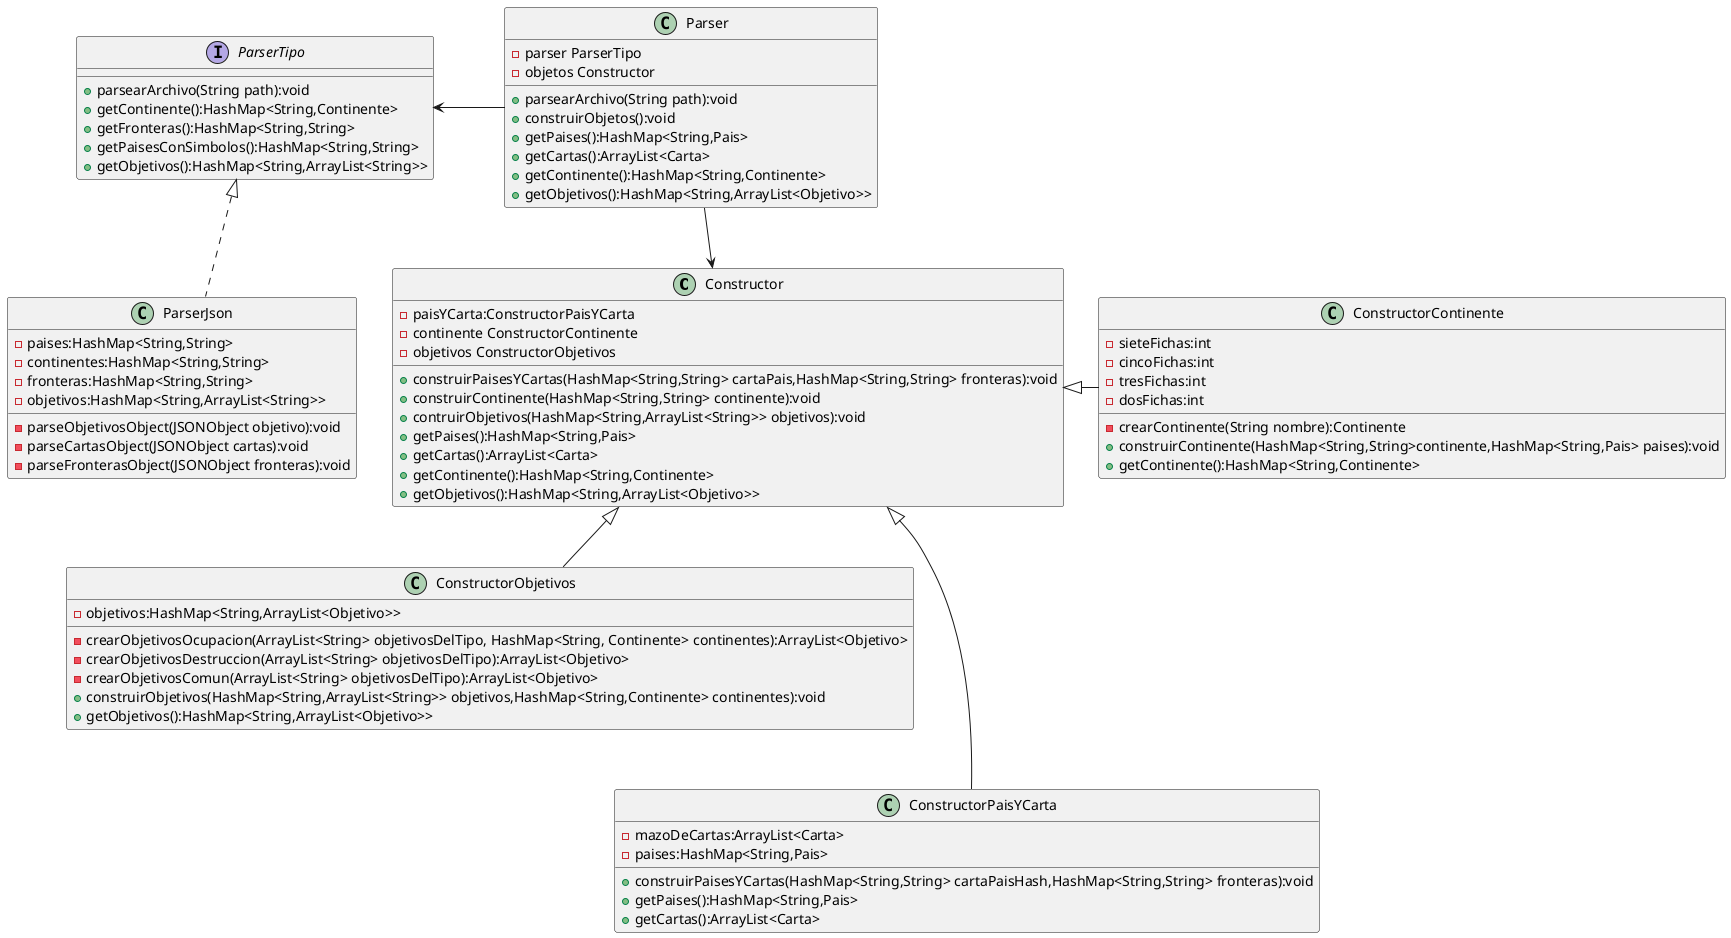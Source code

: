 @startuml
class Constructor{
- paisYCarta:ConstructorPaisYCarta
- continente ConstructorContinente
- objetivos ConstructorObjetivos
+ construirPaisesYCartas(HashMap<String,String> cartaPais,HashMap<String,String> fronteras):void
+ construirContinente(HashMap<String,String> continente):void
+ contruirObjetivos(HashMap<String,ArrayList<String>> objetivos):void
+ getPaises():HashMap<String,Pais>
+ getCartas():ArrayList<Carta>
+ getContinente():HashMap<String,Continente>
+ getObjetivos():HashMap<String,ArrayList<Objetivo>>
}

class ConstructorContinente{
- sieteFichas:int
- cincoFichas:int
- tresFichas:int
- dosFichas:int
- crearContinente(String nombre):Continente
+ construirContinente(HashMap<String,String>continente,HashMap<String,Pais> paises):void
+ getContinente():HashMap<String,Continente>
}

class ConstructorObjetivos{
- objetivos:HashMap<String,ArrayList<Objetivo>>
- crearObjetivosOcupacion(ArrayList<String> objetivosDelTipo, HashMap<String, Continente> continentes):ArrayList<Objetivo>
- crearObjetivosDestruccion(ArrayList<String> objetivosDelTipo):ArrayList<Objetivo>
- crearObjetivosComun(ArrayList<String> objetivosDelTipo):ArrayList<Objetivo>
+ construirObjetivos(HashMap<String,ArrayList<String>> objetivos,HashMap<String,Continente> continentes):void
+ getObjetivos():HashMap<String,ArrayList<Objetivo>>
}

class ConstructorPaisYCarta{
- mazoDeCartas:ArrayList<Carta>
- paises:HashMap<String,Pais>
+ construirPaisesYCartas(HashMap<String,String> cartaPaisHash,HashMap<String,String> fronteras):void
+ getPaises():HashMap<String,Pais>
+ getCartas():ArrayList<Carta>
}

class Parser{
- parser ParserTipo
- objetos Constructor
+ parsearArchivo(String path):void
+ construirObjetos():void
+ getPaises():HashMap<String,Pais>
+ getCartas():ArrayList<Carta>
+ getContinente():HashMap<String,Continente>
+ getObjetivos():HashMap<String,ArrayList<Objetivo>>
}

interface ParserTipo{
+ parsearArchivo(String path):void
+ getContinente():HashMap<String,Continente>
+ getFronteras():HashMap<String,String>
+ getPaisesConSimbolos():HashMap<String,String>
+ getObjetivos():HashMap<String,ArrayList<String>>
}

class ParserJson{
- paises:HashMap<String,String>
- continentes:HashMap<String,String>
- fronteras:HashMap<String,String>
- objetivos:HashMap<String,ArrayList<String>>
- parseObjetivosObject(JSONObject objetivo):void
- parseCartasObject(JSONObject cartas):void
- parseFronterasObject(JSONObject fronteras):void
}

Parser --> Constructor
ParserTipo <- Parser

ParserTipo <|.. ParserJson

Constructor <|- ConstructorContinente
Constructor <|-- ConstructorObjetivos
Constructor <|--- ConstructorPaisYCarta
@enduml
